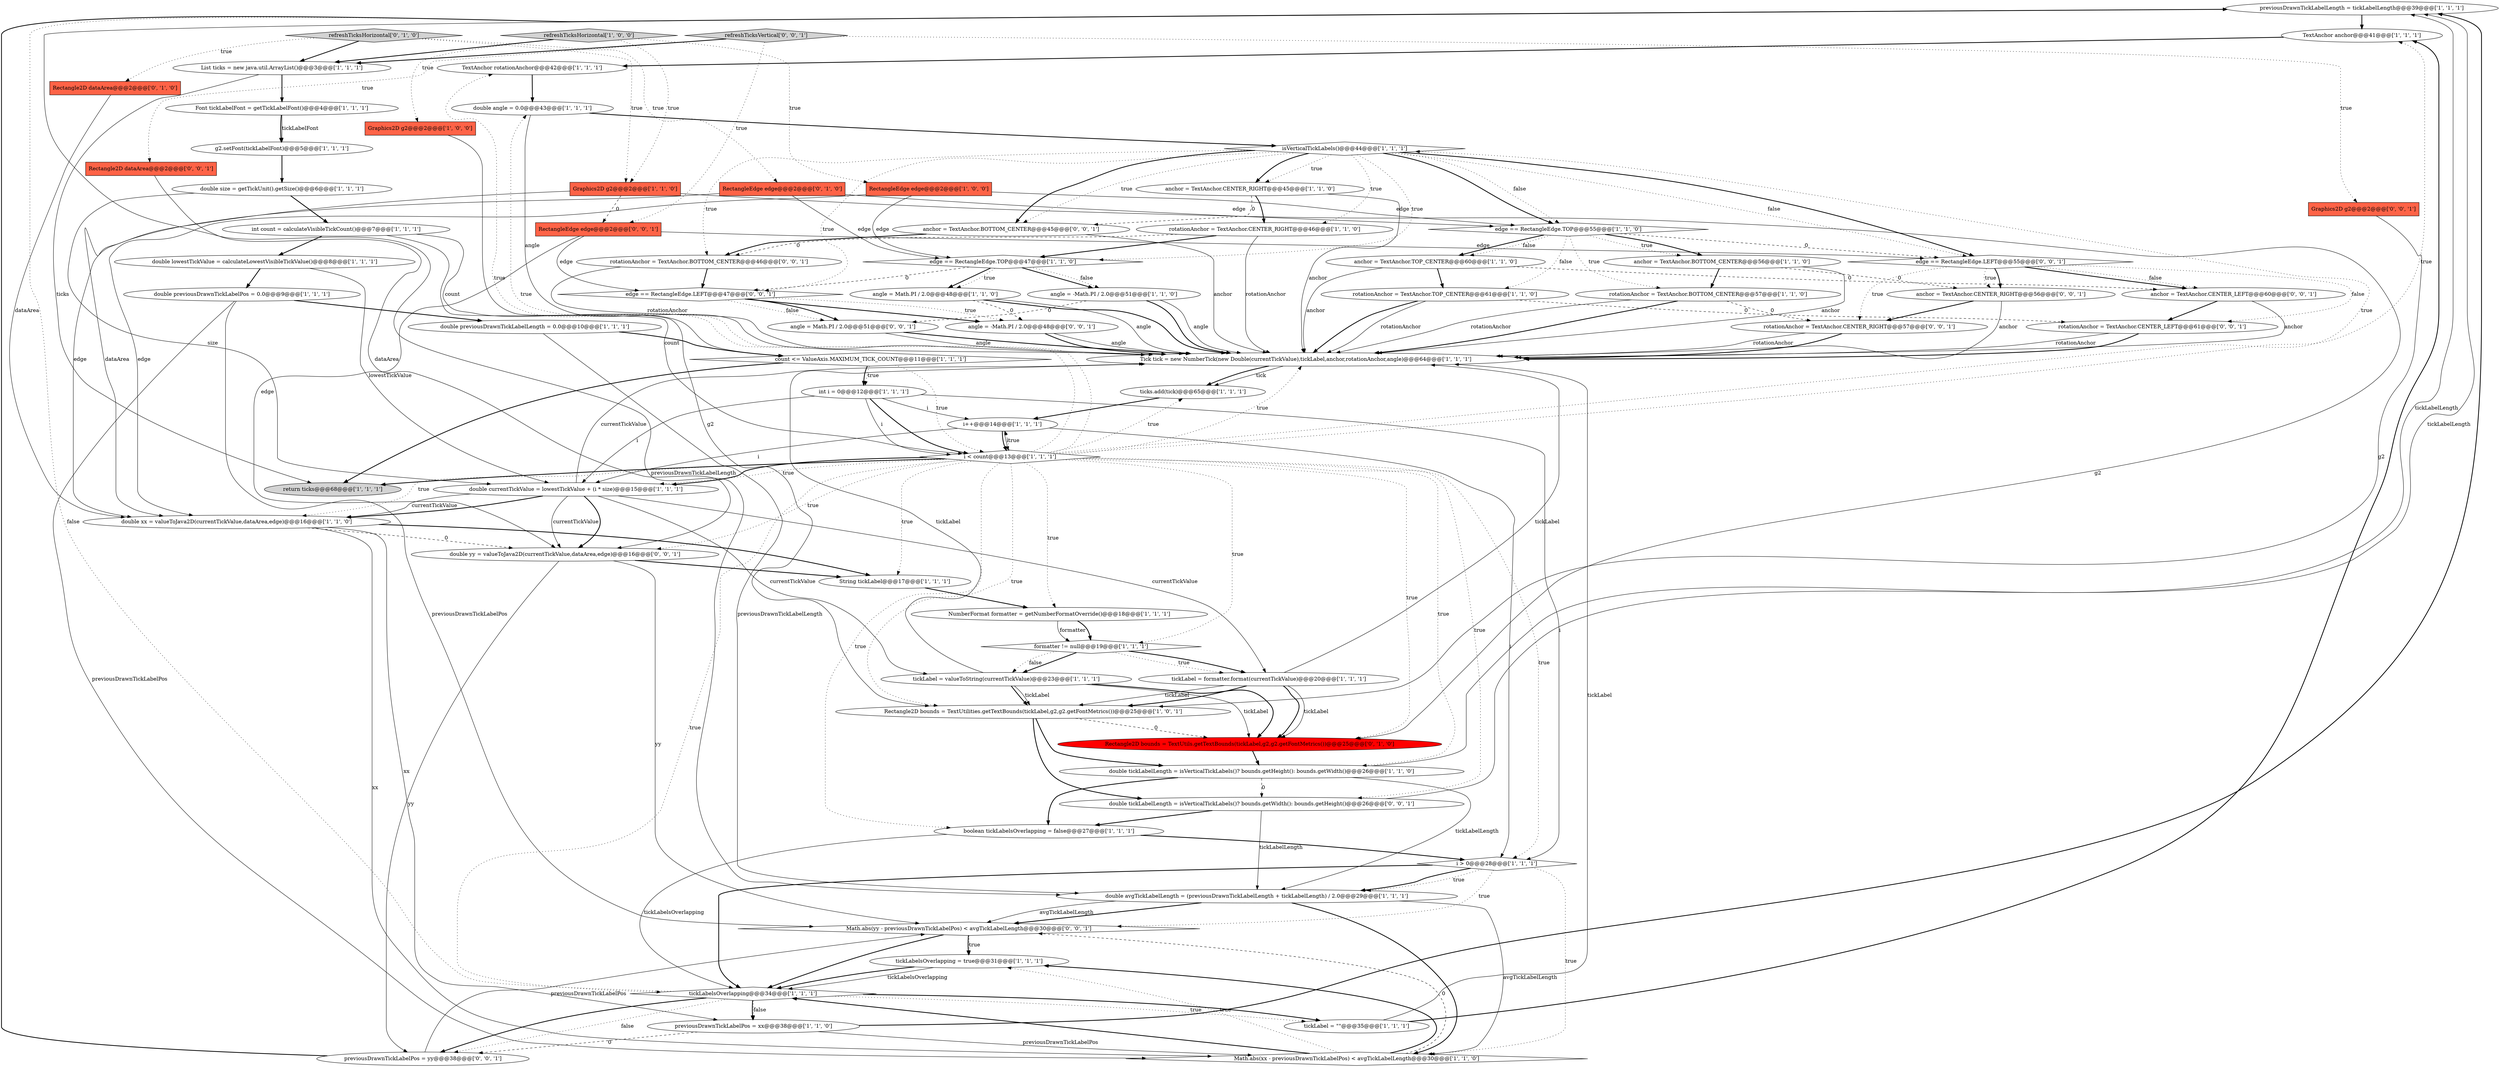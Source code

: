 digraph {
19 [style = filled, label = "previousDrawnTickLabelLength = tickLabelLength@@@39@@@['1', '1', '1']", fillcolor = white, shape = ellipse image = "AAA0AAABBB1BBB"];
61 [style = filled, label = "rotationAnchor = TextAnchor.BOTTOM_CENTER@@@46@@@['0', '0', '1']", fillcolor = white, shape = ellipse image = "AAA0AAABBB3BBB"];
71 [style = filled, label = "double yy = valueToJava2D(currentTickValue,dataArea,edge)@@@16@@@['0', '0', '1']", fillcolor = white, shape = ellipse image = "AAA0AAABBB3BBB"];
32 [style = filled, label = "g2.setFont(tickLabelFont)@@@5@@@['1', '1', '1']", fillcolor = white, shape = ellipse image = "AAA0AAABBB1BBB"];
40 [style = filled, label = "anchor = TextAnchor.CENTER_RIGHT@@@45@@@['1', '1', '0']", fillcolor = white, shape = ellipse image = "AAA0AAABBB1BBB"];
7 [style = filled, label = "i < count@@@13@@@['1', '1', '1']", fillcolor = white, shape = diamond image = "AAA0AAABBB1BBB"];
41 [style = filled, label = "String tickLabel@@@17@@@['1', '1', '1']", fillcolor = white, shape = ellipse image = "AAA0AAABBB1BBB"];
29 [style = filled, label = "rotationAnchor = TextAnchor.BOTTOM_CENTER@@@57@@@['1', '1', '0']", fillcolor = white, shape = ellipse image = "AAA0AAABBB1BBB"];
0 [style = filled, label = "int count = calculateVisibleTickCount()@@@7@@@['1', '1', '1']", fillcolor = white, shape = ellipse image = "AAA0AAABBB1BBB"];
6 [style = filled, label = "tickLabelsOverlapping = true@@@31@@@['1', '1', '1']", fillcolor = white, shape = ellipse image = "AAA0AAABBB1BBB"];
27 [style = filled, label = "count <= ValueAxis.MAXIMUM_TICK_COUNT@@@11@@@['1', '1', '1']", fillcolor = white, shape = diamond image = "AAA0AAABBB1BBB"];
42 [style = filled, label = "rotationAnchor = TextAnchor.CENTER_RIGHT@@@46@@@['1', '1', '0']", fillcolor = white, shape = ellipse image = "AAA0AAABBB1BBB"];
60 [style = filled, label = "refreshTicksVertical['0', '0', '1']", fillcolor = lightgray, shape = diamond image = "AAA0AAABBB3BBB"];
64 [style = filled, label = "anchor = TextAnchor.BOTTOM_CENTER@@@45@@@['0', '0', '1']", fillcolor = white, shape = ellipse image = "AAA0AAABBB3BBB"];
70 [style = filled, label = "rotationAnchor = TextAnchor.CENTER_LEFT@@@61@@@['0', '0', '1']", fillcolor = white, shape = ellipse image = "AAA0AAABBB3BBB"];
57 [style = filled, label = "angle = -Math.PI / 2.0@@@48@@@['0', '0', '1']", fillcolor = white, shape = ellipse image = "AAA0AAABBB3BBB"];
4 [style = filled, label = "Rectangle2D bounds = TextUtilities.getTextBounds(tickLabel,g2,g2.getFontMetrics())@@@25@@@['1', '0', '1']", fillcolor = white, shape = ellipse image = "AAA0AAABBB1BBB"];
2 [style = filled, label = "anchor = TextAnchor.BOTTOM_CENTER@@@56@@@['1', '1', '0']", fillcolor = white, shape = ellipse image = "AAA0AAABBB1BBB"];
3 [style = filled, label = "tickLabel = valueToString(currentTickValue)@@@23@@@['1', '1', '1']", fillcolor = white, shape = ellipse image = "AAA0AAABBB1BBB"];
30 [style = filled, label = "rotationAnchor = TextAnchor.TOP_CENTER@@@61@@@['1', '1', '0']", fillcolor = white, shape = ellipse image = "AAA0AAABBB1BBB"];
21 [style = filled, label = "isVerticalTickLabels()@@@44@@@['1', '1', '1']", fillcolor = white, shape = diamond image = "AAA0AAABBB1BBB"];
37 [style = filled, label = "List ticks = new java.util.ArrayList()@@@3@@@['1', '1', '1']", fillcolor = white, shape = ellipse image = "AAA0AAABBB1BBB"];
34 [style = filled, label = "anchor = TextAnchor.TOP_CENTER@@@60@@@['1', '1', '0']", fillcolor = white, shape = ellipse image = "AAA0AAABBB1BBB"];
1 [style = filled, label = "TextAnchor rotationAnchor@@@42@@@['1', '1', '1']", fillcolor = white, shape = ellipse image = "AAA0AAABBB1BBB"];
31 [style = filled, label = "previousDrawnTickLabelPos = xx@@@38@@@['1', '1', '0']", fillcolor = white, shape = ellipse image = "AAA0AAABBB1BBB"];
66 [style = filled, label = "double tickLabelLength = isVerticalTickLabels()? bounds.getWidth(): bounds.getHeight()@@@26@@@['0', '0', '1']", fillcolor = white, shape = ellipse image = "AAA0AAABBB3BBB"];
67 [style = filled, label = "previousDrawnTickLabelPos = yy@@@38@@@['0', '0', '1']", fillcolor = white, shape = ellipse image = "AAA0AAABBB3BBB"];
48 [style = filled, label = "formatter != null@@@19@@@['1', '1', '1']", fillcolor = white, shape = diamond image = "AAA0AAABBB1BBB"];
26 [style = filled, label = "refreshTicksHorizontal['1', '0', '0']", fillcolor = lightgray, shape = diamond image = "AAA0AAABBB1BBB"];
16 [style = filled, label = "Graphics2D g2@@@2@@@['1', '0', '0']", fillcolor = tomato, shape = box image = "AAA0AAABBB1BBB"];
18 [style = filled, label = "RectangleEdge edge@@@2@@@['1', '0', '0']", fillcolor = tomato, shape = box image = "AAA0AAABBB1BBB"];
59 [style = filled, label = "Rectangle2D dataArea@@@2@@@['0', '0', '1']", fillcolor = tomato, shape = box image = "AAA0AAABBB3BBB"];
56 [style = filled, label = "anchor = TextAnchor.CENTER_LEFT@@@60@@@['0', '0', '1']", fillcolor = white, shape = ellipse image = "AAA0AAABBB3BBB"];
17 [style = filled, label = "double tickLabelLength = isVerticalTickLabels()? bounds.getHeight(): bounds.getWidth()@@@26@@@['1', '1', '0']", fillcolor = white, shape = ellipse image = "AAA0AAABBB1BBB"];
33 [style = filled, label = "edge == RectangleEdge.TOP@@@47@@@['1', '1', '0']", fillcolor = white, shape = diamond image = "AAA0AAABBB1BBB"];
49 [style = filled, label = "i > 0@@@28@@@['1', '1', '1']", fillcolor = white, shape = diamond image = "AAA0AAABBB1BBB"];
51 [style = filled, label = "refreshTicksHorizontal['0', '1', '0']", fillcolor = lightgray, shape = diamond image = "AAA0AAABBB2BBB"];
55 [style = filled, label = "Math.abs(yy - previousDrawnTickLabelPos) < avgTickLabelLength@@@30@@@['0', '0', '1']", fillcolor = white, shape = diamond image = "AAA0AAABBB3BBB"];
36 [style = filled, label = "Font tickLabelFont = getTickLabelFont()@@@4@@@['1', '1', '1']", fillcolor = white, shape = ellipse image = "AAA0AAABBB1BBB"];
13 [style = filled, label = "double previousDrawnTickLabelLength = 0.0@@@10@@@['1', '1', '1']", fillcolor = white, shape = ellipse image = "AAA0AAABBB1BBB"];
58 [style = filled, label = "Graphics2D g2@@@2@@@['0', '0', '1']", fillcolor = tomato, shape = box image = "AAA0AAABBB3BBB"];
5 [style = filled, label = "boolean tickLabelsOverlapping = false@@@27@@@['1', '1', '1']", fillcolor = white, shape = ellipse image = "AAA0AAABBB1BBB"];
20 [style = filled, label = "Math.abs(xx - previousDrawnTickLabelPos) < avgTickLabelLength@@@30@@@['1', '1', '0']", fillcolor = white, shape = diamond image = "AAA0AAABBB1BBB"];
12 [style = filled, label = "tickLabelsOverlapping@@@34@@@['1', '1', '1']", fillcolor = white, shape = diamond image = "AAA0AAABBB1BBB"];
11 [style = filled, label = "double lowestTickValue = calculateLowestVisibleTickValue()@@@8@@@['1', '1', '1']", fillcolor = white, shape = ellipse image = "AAA0AAABBB1BBB"];
22 [style = filled, label = "double size = getTickUnit().getSize()@@@6@@@['1', '1', '1']", fillcolor = white, shape = ellipse image = "AAA0AAABBB1BBB"];
24 [style = filled, label = "Graphics2D g2@@@2@@@['1', '1', '0']", fillcolor = tomato, shape = box image = "AAA0AAABBB1BBB"];
28 [style = filled, label = "TextAnchor anchor@@@41@@@['1', '1', '1']", fillcolor = white, shape = ellipse image = "AAA0AAABBB1BBB"];
47 [style = filled, label = "return ticks@@@68@@@['1', '1', '1']", fillcolor = lightgray, shape = ellipse image = "AAA0AAABBB1BBB"];
9 [style = filled, label = "tickLabel = formatter.format(currentTickValue)@@@20@@@['1', '1', '1']", fillcolor = white, shape = ellipse image = "AAA0AAABBB1BBB"];
10 [style = filled, label = "double previousDrawnTickLabelPos = 0.0@@@9@@@['1', '1', '1']", fillcolor = white, shape = ellipse image = "AAA0AAABBB1BBB"];
69 [style = filled, label = "edge == RectangleEdge.LEFT@@@47@@@['0', '0', '1']", fillcolor = white, shape = diamond image = "AAA0AAABBB3BBB"];
38 [style = filled, label = "double currentTickValue = lowestTickValue + (i * size)@@@15@@@['1', '1', '1']", fillcolor = white, shape = ellipse image = "AAA0AAABBB1BBB"];
45 [style = filled, label = "NumberFormat formatter = getNumberFormatOverride()@@@18@@@['1', '1', '1']", fillcolor = white, shape = ellipse image = "AAA0AAABBB1BBB"];
50 [style = filled, label = "angle = -Math.PI / 2.0@@@51@@@['1', '1', '0']", fillcolor = white, shape = ellipse image = "AAA0AAABBB1BBB"];
62 [style = filled, label = "anchor = TextAnchor.CENTER_RIGHT@@@56@@@['0', '0', '1']", fillcolor = white, shape = ellipse image = "AAA0AAABBB3BBB"];
53 [style = filled, label = "RectangleEdge edge@@@2@@@['0', '1', '0']", fillcolor = tomato, shape = box image = "AAA0AAABBB2BBB"];
35 [style = filled, label = "Tick tick = new NumberTick(new Double(currentTickValue),tickLabel,anchor,rotationAnchor,angle)@@@64@@@['1', '1', '1']", fillcolor = white, shape = ellipse image = "AAA0AAABBB1BBB"];
43 [style = filled, label = "double avgTickLabelLength = (previousDrawnTickLabelLength + tickLabelLength) / 2.0@@@29@@@['1', '1', '1']", fillcolor = white, shape = ellipse image = "AAA0AAABBB1BBB"];
14 [style = filled, label = "int i = 0@@@12@@@['1', '1', '1']", fillcolor = white, shape = ellipse image = "AAA0AAABBB1BBB"];
39 [style = filled, label = "i++@@@14@@@['1', '1', '1']", fillcolor = white, shape = ellipse image = "AAA0AAABBB1BBB"];
46 [style = filled, label = "ticks.add(tick)@@@65@@@['1', '1', '1']", fillcolor = white, shape = ellipse image = "AAA0AAABBB1BBB"];
65 [style = filled, label = "RectangleEdge edge@@@2@@@['0', '0', '1']", fillcolor = tomato, shape = box image = "AAA0AAABBB3BBB"];
25 [style = filled, label = "edge == RectangleEdge.TOP@@@55@@@['1', '1', '0']", fillcolor = white, shape = diamond image = "AAA0AAABBB1BBB"];
52 [style = filled, label = "Rectangle2D dataArea@@@2@@@['0', '1', '0']", fillcolor = tomato, shape = box image = "AAA0AAABBB2BBB"];
8 [style = filled, label = "angle = Math.PI / 2.0@@@48@@@['1', '1', '0']", fillcolor = white, shape = ellipse image = "AAA0AAABBB1BBB"];
44 [style = filled, label = "double angle = 0.0@@@43@@@['1', '1', '1']", fillcolor = white, shape = ellipse image = "AAA0AAABBB1BBB"];
72 [style = filled, label = "angle = Math.PI / 2.0@@@51@@@['0', '0', '1']", fillcolor = white, shape = ellipse image = "AAA0AAABBB3BBB"];
15 [style = filled, label = "double xx = valueToJava2D(currentTickValue,dataArea,edge)@@@16@@@['1', '1', '0']", fillcolor = white, shape = ellipse image = "AAA0AAABBB1BBB"];
54 [style = filled, label = "Rectangle2D bounds = TextUtils.getTextBounds(tickLabel,g2,g2.getFontMetrics())@@@25@@@['0', '1', '0']", fillcolor = red, shape = ellipse image = "AAA1AAABBB2BBB"];
23 [style = filled, label = "tickLabel = \"\"@@@35@@@['1', '1', '1']", fillcolor = white, shape = ellipse image = "AAA0AAABBB1BBB"];
68 [style = filled, label = "rotationAnchor = TextAnchor.CENTER_RIGHT@@@57@@@['0', '0', '1']", fillcolor = white, shape = ellipse image = "AAA0AAABBB3BBB"];
63 [style = filled, label = "edge == RectangleEdge.LEFT@@@55@@@['0', '0', '1']", fillcolor = white, shape = diamond image = "AAA0AAABBB3BBB"];
39->7 [style = solid, label="i"];
27->14 [style = dotted, label="true"];
32->22 [style = bold, label=""];
24->54 [style = solid, label="g2"];
68->35 [style = bold, label=""];
48->3 [style = bold, label=""];
7->54 [style = dotted, label="true"];
7->66 [style = dotted, label="true"];
65->63 [style = solid, label="edge"];
25->34 [style = bold, label=""];
14->7 [style = solid, label="i"];
9->35 [style = solid, label="tickLabel"];
43->55 [style = bold, label=""];
23->35 [style = solid, label="tickLabel"];
58->4 [style = solid, label="g2"];
49->55 [style = dotted, label="true"];
62->35 [style = solid, label="anchor"];
45->48 [style = solid, label="formatter"];
63->56 [style = bold, label=""];
25->29 [style = dotted, label="true"];
2->35 [style = solid, label="anchor"];
7->39 [style = dotted, label="true"];
45->48 [style = bold, label=""];
38->15 [style = bold, label=""];
3->4 [style = bold, label=""];
13->43 [style = solid, label="previousDrawnTickLabelLength"];
34->35 [style = solid, label="anchor"];
60->59 [style = dotted, label="true"];
38->3 [style = solid, label="currentTickValue"];
14->7 [style = bold, label=""];
40->35 [style = solid, label="anchor"];
23->28 [style = bold, label=""];
60->58 [style = dotted, label="true"];
17->19 [style = solid, label="tickLabelLength"];
43->20 [style = solid, label="avgTickLabelLength"];
64->35 [style = solid, label="anchor"];
5->49 [style = bold, label=""];
22->0 [style = bold, label=""];
0->7 [style = solid, label="count"];
30->35 [style = solid, label="rotationAnchor"];
53->15 [style = solid, label="edge"];
68->35 [style = solid, label="rotationAnchor"];
48->9 [style = dotted, label="true"];
69->72 [style = dotted, label="false"];
48->3 [style = dotted, label="false"];
34->56 [style = dashed, label="0"];
26->24 [style = dotted, label="true"];
51->52 [style = dotted, label="true"];
69->72 [style = bold, label=""];
7->41 [style = dotted, label="true"];
70->35 [style = bold, label=""];
15->41 [style = bold, label=""];
21->64 [style = dotted, label="true"];
41->45 [style = bold, label=""];
26->16 [style = dotted, label="true"];
59->71 [style = solid, label="dataArea"];
3->4 [style = solid, label="tickLabel"];
19->28 [style = bold, label=""];
51->53 [style = dotted, label="true"];
10->20 [style = solid, label="previousDrawnTickLabelPos"];
56->70 [style = bold, label=""];
7->1 [style = dotted, label="true"];
4->54 [style = dashed, label="0"];
55->12 [style = bold, label=""];
50->35 [style = solid, label="angle"];
67->19 [style = bold, label=""];
8->35 [style = solid, label="angle"];
57->35 [style = solid, label="angle"];
72->35 [style = bold, label=""];
21->42 [style = dotted, label="true"];
17->5 [style = bold, label=""];
49->12 [style = bold, label=""];
44->21 [style = bold, label=""];
37->36 [style = bold, label=""];
38->9 [style = solid, label="currentTickValue"];
1->44 [style = bold, label=""];
12->23 [style = dotted, label="true"];
71->41 [style = bold, label=""];
51->24 [style = dotted, label="true"];
43->55 [style = solid, label="avgTickLabelLength"];
12->67 [style = dotted, label="false"];
54->17 [style = bold, label=""];
70->35 [style = solid, label="rotationAnchor"];
21->25 [style = bold, label=""];
46->39 [style = bold, label=""];
31->67 [style = dashed, label="0"];
33->50 [style = bold, label=""];
25->2 [style = bold, label=""];
44->35 [style = solid, label="angle"];
24->15 [style = solid, label="dataArea"];
10->55 [style = solid, label="previousDrawnTickLabelPos"];
3->35 [style = solid, label="tickLabel"];
7->12 [style = dotted, label="true"];
21->69 [style = dotted, label="true"];
50->72 [style = dashed, label="0"];
21->33 [style = dotted, label="true"];
9->54 [style = bold, label=""];
3->54 [style = bold, label=""];
20->55 [style = dashed, label="0"];
25->34 [style = dotted, label="false"];
37->47 [style = solid, label="ticks"];
63->62 [style = bold, label=""];
39->7 [style = bold, label=""];
7->46 [style = dotted, label="true"];
66->43 [style = solid, label="tickLabelLength"];
42->61 [style = dashed, label="0"];
21->40 [style = dotted, label="true"];
63->56 [style = dotted, label="false"];
71->67 [style = solid, label="yy"];
0->27 [style = solid, label="count"];
7->35 [style = dotted, label="true"];
15->20 [style = solid, label="xx"];
26->37 [style = bold, label=""];
65->71 [style = solid, label="edge"];
62->68 [style = bold, label=""];
26->18 [style = dotted, label="true"];
29->35 [style = bold, label=""];
27->47 [style = bold, label=""];
67->55 [style = solid, label="previousDrawnTickLabelPos"];
14->49 [style = solid, label="i"];
38->71 [style = solid, label="currentTickValue"];
33->8 [style = bold, label=""];
7->17 [style = dotted, label="true"];
29->35 [style = solid, label="rotationAnchor"];
57->35 [style = bold, label=""];
65->69 [style = solid, label="edge"];
12->31 [style = bold, label=""];
7->21 [style = dotted, label="true"];
20->6 [style = dotted, label="true"];
63->68 [style = dotted, label="true"];
31->20 [style = solid, label="previousDrawnTickLabelPos"];
52->15 [style = solid, label="dataArea"];
3->54 [style = solid, label="tickLabel"];
7->45 [style = dotted, label="true"];
15->31 [style = solid, label="xx"];
60->37 [style = bold, label=""];
40->64 [style = dashed, label="0"];
4->17 [style = bold, label=""];
66->19 [style = solid, label="tickLabelLength"];
27->14 [style = bold, label=""];
7->71 [style = dotted, label="true"];
38->35 [style = solid, label="currentTickValue"];
17->43 [style = solid, label="tickLabelLength"];
43->20 [style = bold, label=""];
61->69 [style = bold, label=""];
8->57 [style = dashed, label="0"];
0->11 [style = bold, label=""];
6->12 [style = solid, label="tickLabelsOverlapping"];
21->64 [style = bold, label=""];
4->66 [style = bold, label=""];
9->4 [style = solid, label="tickLabel"];
7->15 [style = dotted, label="true"];
8->35 [style = bold, label=""];
22->38 [style = solid, label="size"];
7->5 [style = dotted, label="true"];
30->70 [style = dashed, label="0"];
21->61 [style = dotted, label="true"];
69->57 [style = dotted, label="true"];
13->27 [style = bold, label=""];
51->37 [style = bold, label=""];
30->35 [style = bold, label=""];
14->38 [style = solid, label="i"];
10->13 [style = bold, label=""];
21->25 [style = dotted, label="false"];
63->62 [style = dotted, label="true"];
11->10 [style = bold, label=""];
18->33 [style = solid, label="edge"];
42->35 [style = solid, label="rotationAnchor"];
66->5 [style = bold, label=""];
7->48 [style = dotted, label="true"];
11->38 [style = solid, label="lowestTickValue"];
55->6 [style = bold, label=""];
33->8 [style = dotted, label="true"];
18->15 [style = solid, label="edge"];
64->61 [style = bold, label=""];
50->35 [style = bold, label=""];
24->65 [style = dashed, label="0"];
21->63 [style = dotted, label="false"];
25->2 [style = dotted, label="true"];
33->50 [style = dotted, label="false"];
9->54 [style = solid, label="tickLabel"];
31->19 [style = bold, label=""];
7->28 [style = dotted, label="true"];
49->43 [style = dotted, label="true"];
55->6 [style = dotted, label="true"];
17->66 [style = dashed, label="0"];
33->69 [style = dashed, label="0"];
29->68 [style = dashed, label="0"];
6->12 [style = bold, label=""];
12->19 [style = dotted, label="false"];
18->25 [style = solid, label="edge"];
53->25 [style = solid, label="edge"];
7->49 [style = dotted, label="true"];
72->35 [style = solid, label="angle"];
25->63 [style = dashed, label="0"];
7->47 [style = bold, label=""];
9->4 [style = bold, label=""];
61->35 [style = solid, label="rotationAnchor"];
69->57 [style = bold, label=""];
60->65 [style = dotted, label="true"];
36->32 [style = bold, label=""];
39->38 [style = solid, label="i"];
48->9 [style = bold, label=""];
42->33 [style = bold, label=""];
15->71 [style = dashed, label="0"];
56->35 [style = solid, label="anchor"];
28->1 [style = bold, label=""];
20->6 [style = bold, label=""];
39->49 [style = solid, label="i"];
49->20 [style = dotted, label="true"];
63->70 [style = dotted, label="false"];
14->39 [style = solid, label="i"];
38->15 [style = solid, label="currentTickValue"];
49->43 [style = bold, label=""];
34->30 [style = bold, label=""];
7->38 [style = dotted, label="true"];
35->46 [style = solid, label="tick"];
5->12 [style = solid, label="tickLabelsOverlapping"];
19->43 [style = solid, label="previousDrawnTickLabelLength"];
7->38 [style = bold, label=""];
27->7 [style = dotted, label="true"];
21->63 [style = bold, label=""];
7->44 [style = dotted, label="true"];
36->32 [style = solid, label="tickLabelFont"];
20->12 [style = bold, label=""];
7->4 [style = dotted, label="true"];
71->55 [style = solid, label="yy"];
21->40 [style = bold, label=""];
12->23 [style = bold, label=""];
53->33 [style = solid, label="edge"];
16->4 [style = solid, label="g2"];
2->62 [style = dashed, label="0"];
12->31 [style = dotted, label="false"];
2->29 [style = bold, label=""];
40->42 [style = bold, label=""];
25->30 [style = dotted, label="false"];
12->67 [style = bold, label=""];
38->71 [style = bold, label=""];
35->46 [style = bold, label=""];
}

